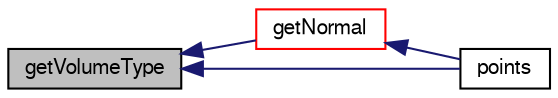digraph "getVolumeType"
{
  bgcolor="transparent";
  edge [fontname="FreeSans",fontsize="10",labelfontname="FreeSans",labelfontsize="10"];
  node [fontname="FreeSans",fontsize="10",shape=record];
  rankdir="LR";
  Node147 [label="getVolumeType",height=0.2,width=0.4,color="black", fillcolor="grey75", style="filled", fontcolor="black"];
  Node147 -> Node148 [dir="back",color="midnightblue",fontsize="10",style="solid",fontname="FreeSans"];
  Node148 [label="getNormal",height=0.2,width=0.4,color="red",URL="$a25230.html#aa9abdb9ffe5f3cb1c2992ccb3bcc9e48",tooltip="From a set of points and indices get the normal. "];
  Node148 -> Node151 [dir="back",color="midnightblue",fontsize="10",style="solid",fontname="FreeSans"];
  Node151 [label="points",height=0.2,width=0.4,color="black",URL="$a25230.html#a7250c0b678d27efa1e0c3cf379827d92",tooltip="Get the points that define the surface. "];
  Node147 -> Node151 [dir="back",color="midnightblue",fontsize="10",style="solid",fontname="FreeSans"];
}
